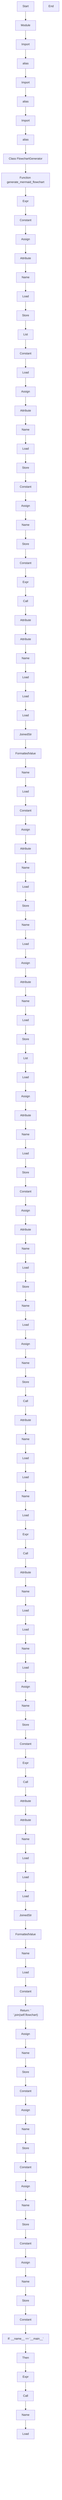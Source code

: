 flowchart TD
Start["Start"]
node1["Module"]
Start --> node1
node2["Import"]
node1 --> node2
node3["alias"]
node2 --> node3
node4["Import"]
node3 --> node4
node5["alias"]
node4 --> node5
node6["Import"]
node5 --> node6
node7["alias"]
node6 --> node7
node8["Class FlowchartGenerator"]
node7 --> node8
node9["Function generate_mermaid_flowchart"]
node8 --> node9
node10["Expr"]
node9 --> node10
node11["Constant"]
node10 --> node11
node12["Assign"]
node11 --> node12
node13["Attribute"]
node12 --> node13
node14["Name"]
node13 --> node14
node15["Load"]
node14 --> node15
node16["Store"]
node15 --> node16
node17["List"]
node16 --> node17
node18["Constant"]
node17 --> node18
node19["Load"]
node18 --> node19
node20["Assign"]
node19 --> node20
node21["Attribute"]
node20 --> node21
node22["Name"]
node21 --> node22
node23["Load"]
node22 --> node23
node24["Store"]
node23 --> node24
node25["Constant"]
node24 --> node25
node26["Assign"]
node25 --> node26
node27["Name"]
node26 --> node27
node28["Store"]
node27 --> node28
node29["Constant"]
node28 --> node29
node30["Expr"]
node29 --> node30
node31["Call"]
node30 --> node31
node32["Attribute"]
node31 --> node32
node33["Attribute"]
node32 --> node33
node34["Name"]
node33 --> node34
node35["Load"]
node34 --> node35
node36["Load"]
node35 --> node36
node37["Load"]
node36 --> node37
node38["JoinedStr"]
node37 --> node38
node39["FormattedValue"]
node38 --> node39
node40["Name"]
node39 --> node40
node41["Load"]
node40 --> node41
node42["Constant"]
node41 --> node42
node43["Assign"]
node42 --> node43
node44["Attribute"]
node43 --> node44
node45["Name"]
node44 --> node45
node46["Load"]
node45 --> node46
node47["Store"]
node46 --> node47
node48["Name"]
node47 --> node48
node49["Load"]
node48 --> node49
node50["Assign"]
node49 --> node50
node51["Attribute"]
node50 --> node51
node52["Name"]
node51 --> node52
node53["Load"]
node52 --> node53
node54["Store"]
node53 --> node54
node55["List"]
node54 --> node55
node56["Load"]
node55 --> node56
node57["Assign"]
node56 --> node57
node58["Attribute"]
node57 --> node58
node59["Name"]
node58 --> node59
node60["Load"]
node59 --> node60
node61["Store"]
node60 --> node61
node62["Constant"]
node61 --> node62
node63["Assign"]
node62 --> node63
node64["Attribute"]
node63 --> node64
node65["Name"]
node64 --> node65
node66["Load"]
node65 --> node66
node67["Store"]
node66 --> node67
node68["Name"]
node67 --> node68
node69["Load"]
node68 --> node69
node70["Assign"]
node69 --> node70
node71["Name"]
node70 --> node71
node72["Store"]
node71 --> node72
node73["Call"]
node72 --> node73
node74["Attribute"]
node73 --> node74
node75["Name"]
node74 --> node75
node76["Load"]
node75 --> node76
node77["Load"]
node76 --> node77
node78["Name"]
node77 --> node78
node79["Load"]
node78 --> node79
node80["Expr"]
node79 --> node80
node81["Call"]
node80 --> node81
node82["Attribute"]
node81 --> node82
node83["Name"]
node82 --> node83
node84["Load"]
node83 --> node84
node85["Load"]
node84 --> node85
node86["Name"]
node85 --> node86
node87["Load"]
node86 --> node87
node88["Assign"]
node87 --> node88
node89["Name"]
node88 --> node89
node90["Store"]
node89 --> node90
node91["Constant"]
node90 --> node91
node92["Expr"]
node91 --> node92
node93["Call"]
node92 --> node93
node94["Attribute"]
node93 --> node94
node95["Attribute"]
node94 --> node95
node96["Name"]
node95 --> node96
node97["Load"]
node96 --> node97
node98["Load"]
node97 --> node98
node99["Load"]
node98 --> node99
node100["JoinedStr"]
node99 --> node100
node101["FormattedValue"]
node100 --> node101
node102["Name"]
node101 --> node102
node103["Load"]
node102 --> node103
node104["Constant"]
node103 --> node104
node105["Return: '\n'.join(self.flowchart)"]
node104 --> node105
node106["Assign"]
node105 --> node106
node107["Name"]
node106 --> node107
node108["Store"]
node107 --> node108
node109["Constant"]
node108 --> node109
node110["Assign"]
node109 --> node110
node111["Name"]
node110 --> node111
node112["Store"]
node111 --> node112
node113["Constant"]
node112 --> node113
node114["Assign"]
node113 --> node114
node115["Name"]
node114 --> node115
node116["Store"]
node115 --> node116
node117["Constant"]
node116 --> node117
node118["Assign"]
node117 --> node118
node119["Name"]
node118 --> node119
node120["Store"]
node119 --> node120
node121["Constant"]
node120 --> node121
node122["If: __name__ == '__main__'"]
node121 --> node122
node123["Then"]
node122 --> node123
node124["Expr"]
node123 --> node124
node125["Call"]
node124 --> node125
node126["Name"]
node125 --> node126
node127["Load"]
node126 --> node127
End["End"]